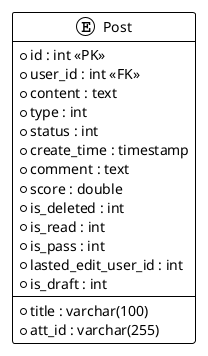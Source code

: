 @startuml
!theme plain

entity "Post" {
  +id : int <<PK>>
  +user_id : int <<FK>>
  +title : varchar(100)
  +content : text
  +type : int
  +status : int
  +create_time : timestamp
  +comment : text
  +score : double
  +is_deleted : int
  +is_read : int
  +is_pass : int
  +lasted_edit_user_id : int
  +att_id : varchar(255)
  +is_draft : int
}

'note right of "Post"
'  'is_deleted', 'is_read', 'is_pass', and 'is_draft' are likely boolean flags represented as integers (0 or 1).
'  'lasted_edit_user_id' and 'user_id' may refer to users in a separate Users table.
'  'att_id' might be associated with another table for attachments or media.
'end note

@enduml
